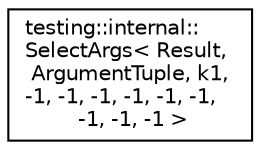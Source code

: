 digraph "クラス階層図"
{
  edge [fontname="Helvetica",fontsize="10",labelfontname="Helvetica",labelfontsize="10"];
  node [fontname="Helvetica",fontsize="10",shape=record];
  rankdir="LR";
  Node0 [label="testing::internal::\lSelectArgs\< Result,\l ArgumentTuple, k1, \l-1, -1, -1, -1, -1, -1,\l -1, -1, -1 \>",height=0.2,width=0.4,color="black", fillcolor="white", style="filled",URL="$dc/d1e/classtesting_1_1internal_1_1_select_args_3_01_result_00_01_argument_tuple_00_01k1_00_01-1_00_01-33116bd77067572e384b90e7c70b03c4.html"];
}
